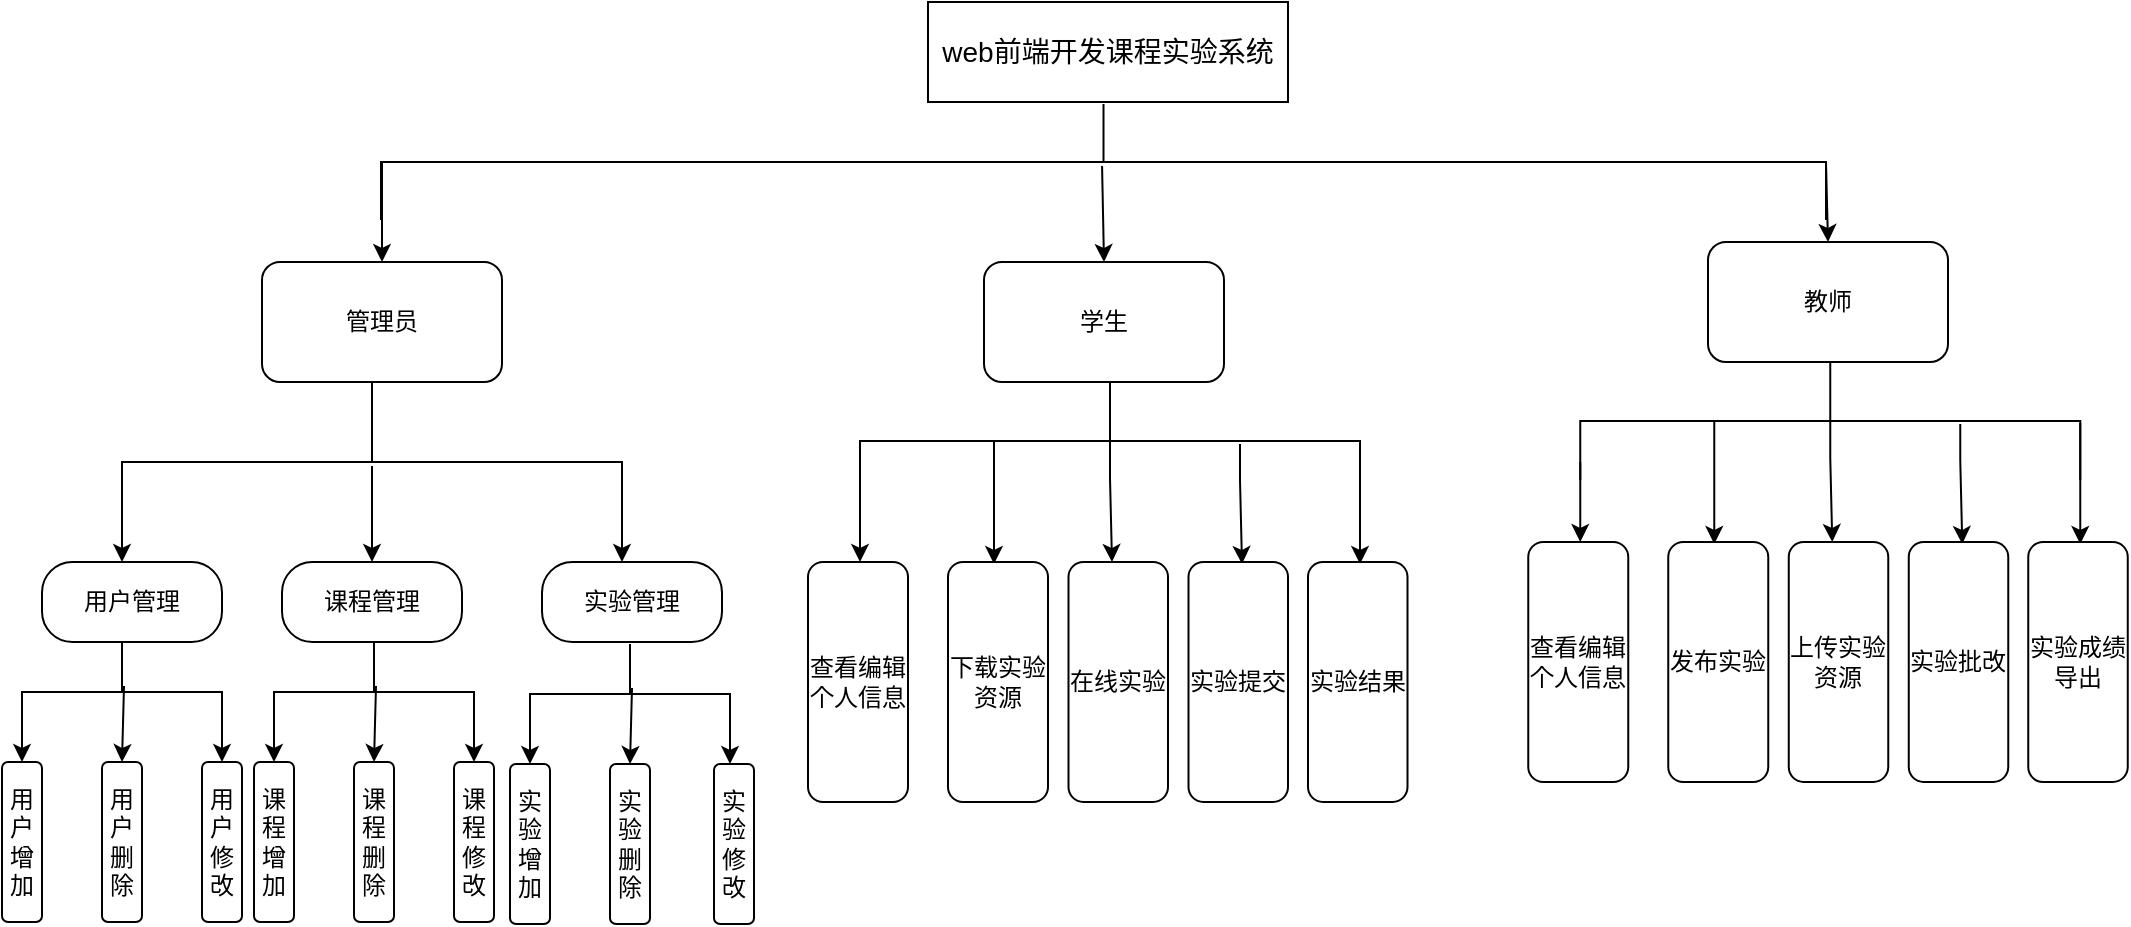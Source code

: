 <mxfile version="24.0.8" type="github">
  <diagram name="第 1 页" id="O0puUNbeElKO0M9egB0c">
    <mxGraphModel dx="2261" dy="772" grid="1" gridSize="10" guides="1" tooltips="1" connect="1" arrows="1" fold="1" page="1" pageScale="1" pageWidth="827" pageHeight="1169" math="0" shadow="0">
      <root>
        <mxCell id="0" />
        <mxCell id="1" parent="0" />
        <mxCell id="e2L_Nnnlv2MEoUU_Fil1-1" value="&lt;font style=&quot;font-size: 14px;&quot;&gt;web前端开发课程实验系统&lt;/font&gt;" style="rounded=0;whiteSpace=wrap;html=1;" parent="1" vertex="1">
          <mxGeometry x="300" y="160" width="180" height="50" as="geometry" />
        </mxCell>
        <mxCell id="e2L_Nnnlv2MEoUU_Fil1-2" value="" style="strokeWidth=1;html=1;shape=mxgraph.flowchart.annotation_2;align=left;labelPosition=right;pointerEvents=1;rotation=90;" parent="1" vertex="1">
          <mxGeometry x="358.75" y="-121.25" width="58" height="722.5" as="geometry" />
        </mxCell>
        <mxCell id="e2L_Nnnlv2MEoUU_Fil1-6" value="" style="endArrow=classic;html=1;rounded=0;entryX=0.5;entryY=0;entryDx=0;entryDy=0;" parent="1" target="e2L_Nnnlv2MEoUU_Fil1-10" edge="1">
          <mxGeometry width="50" height="50" relative="1" as="geometry">
            <mxPoint x="27" y="240" as="sourcePoint" />
            <mxPoint x="66" y="280" as="targetPoint" />
          </mxGeometry>
        </mxCell>
        <mxCell id="e2L_Nnnlv2MEoUU_Fil1-7" value="" style="endArrow=classic;html=1;rounded=0;exitX=0.5;exitY=0;exitDx=0;exitDy=0;exitPerimeter=0;" parent="1" source="e2L_Nnnlv2MEoUU_Fil1-2" edge="1">
          <mxGeometry width="50" height="50" relative="1" as="geometry">
            <mxPoint x="410" y="420" as="sourcePoint" />
            <mxPoint x="750" y="280" as="targetPoint" />
          </mxGeometry>
        </mxCell>
        <mxCell id="e2L_Nnnlv2MEoUU_Fil1-8" value="教师" style="rounded=1;whiteSpace=wrap;html=1;" parent="1" vertex="1">
          <mxGeometry x="690" y="280" width="120" height="60" as="geometry" />
        </mxCell>
        <mxCell id="e2L_Nnnlv2MEoUU_Fil1-9" value="学生" style="rounded=1;whiteSpace=wrap;html=1;" parent="1" vertex="1">
          <mxGeometry x="328" y="290" width="120" height="60" as="geometry" />
        </mxCell>
        <mxCell id="e2L_Nnnlv2MEoUU_Fil1-10" value="管理员" style="rounded=1;whiteSpace=wrap;html=1;" parent="1" vertex="1">
          <mxGeometry x="-33" y="290" width="120" height="60" as="geometry" />
        </mxCell>
        <mxCell id="e2L_Nnnlv2MEoUU_Fil1-14" value="" style="strokeWidth=1;html=1;shape=mxgraph.flowchart.annotation_2;align=left;labelPosition=right;pointerEvents=1;direction=south;" parent="1" vertex="1">
          <mxGeometry x="-103" y="350" width="250" height="80" as="geometry" />
        </mxCell>
        <mxCell id="e2L_Nnnlv2MEoUU_Fil1-15" value="用户管理" style="rounded=1;whiteSpace=wrap;html=1;direction=south;arcSize=38;" parent="1" vertex="1">
          <mxGeometry x="-143" y="440" width="90" height="40" as="geometry" />
        </mxCell>
        <mxCell id="e2L_Nnnlv2MEoUU_Fil1-16" value="" style="endArrow=classic;html=1;rounded=0;exitX=0.5;exitY=1;exitDx=0;exitDy=0;exitPerimeter=0;" parent="1" source="e2L_Nnnlv2MEoUU_Fil1-14" edge="1">
          <mxGeometry width="50" height="50" relative="1" as="geometry">
            <mxPoint x="317" y="370" as="sourcePoint" />
            <mxPoint x="-103" y="440" as="targetPoint" />
          </mxGeometry>
        </mxCell>
        <mxCell id="e2L_Nnnlv2MEoUU_Fil1-18" value="" style="endArrow=classic;html=1;rounded=0;exitX=0.525;exitY=0.5;exitDx=0;exitDy=0;exitPerimeter=0;entryX=0;entryY=0.5;entryDx=0;entryDy=0;" parent="1" source="e2L_Nnnlv2MEoUU_Fil1-14" target="e2L_Nnnlv2MEoUU_Fil1-20" edge="1">
          <mxGeometry width="50" height="50" relative="1" as="geometry">
            <mxPoint x="317" y="370" as="sourcePoint" />
            <mxPoint x="207" y="420" as="targetPoint" />
          </mxGeometry>
        </mxCell>
        <mxCell id="e2L_Nnnlv2MEoUU_Fil1-20" value="课程管理" style="rounded=1;whiteSpace=wrap;html=1;direction=south;arcSize=38;" parent="1" vertex="1">
          <mxGeometry x="-23" y="440" width="90" height="40" as="geometry" />
        </mxCell>
        <mxCell id="e2L_Nnnlv2MEoUU_Fil1-21" value="" style="endArrow=classic;html=1;rounded=0;exitX=0.5;exitY=0;exitDx=0;exitDy=0;exitPerimeter=0;" parent="1" source="e2L_Nnnlv2MEoUU_Fil1-14" edge="1">
          <mxGeometry width="50" height="50" relative="1" as="geometry">
            <mxPoint x="317" y="370" as="sourcePoint" />
            <mxPoint x="147" y="440" as="targetPoint" />
          </mxGeometry>
        </mxCell>
        <mxCell id="e2L_Nnnlv2MEoUU_Fil1-22" value="实验管理" style="rounded=1;whiteSpace=wrap;html=1;direction=south;arcSize=38;" parent="1" vertex="1">
          <mxGeometry x="107" y="440" width="90" height="40" as="geometry" />
        </mxCell>
        <mxCell id="e2L_Nnnlv2MEoUU_Fil1-23" value="" style="strokeWidth=1;html=1;shape=mxgraph.flowchart.annotation_2;align=left;labelPosition=right;pointerEvents=1;direction=south;" parent="1" vertex="1">
          <mxGeometry x="-153" y="480" width="100" height="50" as="geometry" />
        </mxCell>
        <mxCell id="e2L_Nnnlv2MEoUU_Fil1-24" value="用户增加" style="rounded=1;whiteSpace=wrap;html=1;direction=south;" parent="1" vertex="1">
          <mxGeometry x="-163" y="540" width="20" height="80" as="geometry" />
        </mxCell>
        <mxCell id="e2L_Nnnlv2MEoUU_Fil1-26" value="" style="endArrow=classic;html=1;rounded=0;exitX=0.5;exitY=1;exitDx=0;exitDy=0;exitPerimeter=0;" parent="1" source="e2L_Nnnlv2MEoUU_Fil1-23" edge="1">
          <mxGeometry width="50" height="50" relative="1" as="geometry">
            <mxPoint x="317" y="370" as="sourcePoint" />
            <mxPoint x="-153" y="540" as="targetPoint" />
          </mxGeometry>
        </mxCell>
        <mxCell id="e2L_Nnnlv2MEoUU_Fil1-27" value="用户&lt;div&gt;删除&lt;/div&gt;" style="rounded=1;whiteSpace=wrap;html=1;direction=south;" parent="1" vertex="1">
          <mxGeometry x="-113" y="540" width="20" height="80" as="geometry" />
        </mxCell>
        <mxCell id="e2L_Nnnlv2MEoUU_Fil1-28" value="用户&lt;div&gt;修改&lt;/div&gt;" style="rounded=1;whiteSpace=wrap;html=1;direction=south;" parent="1" vertex="1">
          <mxGeometry x="-63" y="540" width="20" height="80" as="geometry" />
        </mxCell>
        <mxCell id="e2L_Nnnlv2MEoUU_Fil1-29" value="" style="endArrow=classic;html=1;rounded=0;exitX=0.5;exitY=0;exitDx=0;exitDy=0;exitPerimeter=0;" parent="1" source="e2L_Nnnlv2MEoUU_Fil1-23" edge="1">
          <mxGeometry width="50" height="50" relative="1" as="geometry">
            <mxPoint x="317" y="370" as="sourcePoint" />
            <mxPoint x="-53" y="540" as="targetPoint" />
          </mxGeometry>
        </mxCell>
        <mxCell id="e2L_Nnnlv2MEoUU_Fil1-30" value="" style="endArrow=classic;html=1;rounded=0;entryX=0;entryY=0.5;entryDx=0;entryDy=0;exitX=0.44;exitY=0.49;exitDx=0;exitDy=0;exitPerimeter=0;" parent="1" source="e2L_Nnnlv2MEoUU_Fil1-23" target="e2L_Nnnlv2MEoUU_Fil1-27" edge="1">
          <mxGeometry width="50" height="50" relative="1" as="geometry">
            <mxPoint x="-103" y="510" as="sourcePoint" />
            <mxPoint x="367" y="320" as="targetPoint" />
          </mxGeometry>
        </mxCell>
        <mxCell id="e2L_Nnnlv2MEoUU_Fil1-31" value="" style="strokeWidth=1;html=1;shape=mxgraph.flowchart.annotation_2;align=left;labelPosition=right;pointerEvents=1;direction=south;" parent="1" vertex="1">
          <mxGeometry x="-27" y="480" width="100" height="50" as="geometry" />
        </mxCell>
        <mxCell id="e2L_Nnnlv2MEoUU_Fil1-32" value="课程增加" style="rounded=1;whiteSpace=wrap;html=1;direction=south;" parent="1" vertex="1">
          <mxGeometry x="-37" y="540" width="20" height="80" as="geometry" />
        </mxCell>
        <mxCell id="e2L_Nnnlv2MEoUU_Fil1-33" value="" style="endArrow=classic;html=1;rounded=0;exitX=0.5;exitY=1;exitDx=0;exitDy=0;exitPerimeter=0;" parent="1" source="e2L_Nnnlv2MEoUU_Fil1-31" edge="1">
          <mxGeometry width="50" height="50" relative="1" as="geometry">
            <mxPoint x="443" y="370" as="sourcePoint" />
            <mxPoint x="-27" y="540" as="targetPoint" />
          </mxGeometry>
        </mxCell>
        <mxCell id="e2L_Nnnlv2MEoUU_Fil1-34" value="&lt;span style=&quot;background-color: initial;&quot;&gt;课程删除&lt;/span&gt;" style="rounded=1;whiteSpace=wrap;html=1;direction=south;" parent="1" vertex="1">
          <mxGeometry x="13" y="540" width="20" height="80" as="geometry" />
        </mxCell>
        <mxCell id="e2L_Nnnlv2MEoUU_Fil1-35" value="&lt;span style=&quot;background-color: initial;&quot;&gt;课程修改&lt;/span&gt;" style="rounded=1;whiteSpace=wrap;html=1;direction=south;" parent="1" vertex="1">
          <mxGeometry x="63" y="540" width="20" height="80" as="geometry" />
        </mxCell>
        <mxCell id="e2L_Nnnlv2MEoUU_Fil1-36" value="" style="endArrow=classic;html=1;rounded=0;exitX=0.5;exitY=0;exitDx=0;exitDy=0;exitPerimeter=0;" parent="1" source="e2L_Nnnlv2MEoUU_Fil1-31" edge="1">
          <mxGeometry width="50" height="50" relative="1" as="geometry">
            <mxPoint x="443" y="370" as="sourcePoint" />
            <mxPoint x="73" y="540" as="targetPoint" />
          </mxGeometry>
        </mxCell>
        <mxCell id="e2L_Nnnlv2MEoUU_Fil1-37" value="" style="endArrow=classic;html=1;rounded=0;entryX=0;entryY=0.5;entryDx=0;entryDy=0;exitX=0.44;exitY=0.49;exitDx=0;exitDy=0;exitPerimeter=0;" parent="1" source="e2L_Nnnlv2MEoUU_Fil1-31" target="e2L_Nnnlv2MEoUU_Fil1-34" edge="1">
          <mxGeometry width="50" height="50" relative="1" as="geometry">
            <mxPoint x="23" y="510" as="sourcePoint" />
            <mxPoint x="493" y="320" as="targetPoint" />
          </mxGeometry>
        </mxCell>
        <mxCell id="e2L_Nnnlv2MEoUU_Fil1-38" value="" style="strokeWidth=1;html=1;shape=mxgraph.flowchart.annotation_2;align=left;labelPosition=right;pointerEvents=1;direction=south;" parent="1" vertex="1">
          <mxGeometry x="101" y="481" width="100" height="50" as="geometry" />
        </mxCell>
        <mxCell id="e2L_Nnnlv2MEoUU_Fil1-39" value="实验增加" style="rounded=1;whiteSpace=wrap;html=1;direction=south;" parent="1" vertex="1">
          <mxGeometry x="91" y="541" width="20" height="80" as="geometry" />
        </mxCell>
        <mxCell id="e2L_Nnnlv2MEoUU_Fil1-40" value="" style="endArrow=classic;html=1;rounded=0;exitX=0.5;exitY=1;exitDx=0;exitDy=0;exitPerimeter=0;" parent="1" source="e2L_Nnnlv2MEoUU_Fil1-38" edge="1">
          <mxGeometry width="50" height="50" relative="1" as="geometry">
            <mxPoint x="571" y="371" as="sourcePoint" />
            <mxPoint x="101" y="541" as="targetPoint" />
          </mxGeometry>
        </mxCell>
        <mxCell id="e2L_Nnnlv2MEoUU_Fil1-41" value="&lt;span style=&quot;background-color: initial;&quot;&gt;实验删除&lt;/span&gt;" style="rounded=1;whiteSpace=wrap;html=1;direction=south;" parent="1" vertex="1">
          <mxGeometry x="141" y="541" width="20" height="80" as="geometry" />
        </mxCell>
        <mxCell id="e2L_Nnnlv2MEoUU_Fil1-42" value="&lt;span style=&quot;background-color: initial;&quot;&gt;实验修改&lt;/span&gt;" style="rounded=1;whiteSpace=wrap;html=1;direction=south;" parent="1" vertex="1">
          <mxGeometry x="193" y="541" width="20" height="80" as="geometry" />
        </mxCell>
        <mxCell id="e2L_Nnnlv2MEoUU_Fil1-43" value="" style="endArrow=classic;html=1;rounded=0;exitX=0.5;exitY=0;exitDx=0;exitDy=0;exitPerimeter=0;" parent="1" source="e2L_Nnnlv2MEoUU_Fil1-38" edge="1">
          <mxGeometry width="50" height="50" relative="1" as="geometry">
            <mxPoint x="571" y="371" as="sourcePoint" />
            <mxPoint x="201" y="541" as="targetPoint" />
          </mxGeometry>
        </mxCell>
        <mxCell id="e2L_Nnnlv2MEoUU_Fil1-44" value="" style="endArrow=classic;html=1;rounded=0;entryX=0;entryY=0.5;entryDx=0;entryDy=0;exitX=0.44;exitY=0.49;exitDx=0;exitDy=0;exitPerimeter=0;" parent="1" source="e2L_Nnnlv2MEoUU_Fil1-38" target="e2L_Nnnlv2MEoUU_Fil1-41" edge="1">
          <mxGeometry width="50" height="50" relative="1" as="geometry">
            <mxPoint x="151" y="511" as="sourcePoint" />
            <mxPoint x="621" y="321" as="targetPoint" />
          </mxGeometry>
        </mxCell>
        <mxCell id="e2L_Nnnlv2MEoUU_Fil1-45" value="" style="strokeWidth=1;html=1;shape=mxgraph.flowchart.annotation_2;align=left;labelPosition=right;pointerEvents=1;direction=south;" parent="1" vertex="1">
          <mxGeometry x="266" y="350" width="250" height="59" as="geometry" />
        </mxCell>
        <mxCell id="e2L_Nnnlv2MEoUU_Fil1-47" value="" style="endArrow=classic;html=1;rounded=0;exitX=0.5;exitY=1;exitDx=0;exitDy=0;exitPerimeter=0;" parent="1" edge="1">
          <mxGeometry width="50" height="50" relative="1" as="geometry">
            <mxPoint x="266" y="400" as="sourcePoint" />
            <mxPoint x="266" y="440" as="targetPoint" />
          </mxGeometry>
        </mxCell>
        <mxCell id="e2L_Nnnlv2MEoUU_Fil1-48" value="" style="endArrow=classic;html=1;rounded=0;entryX=0;entryY=0.5;entryDx=0;entryDy=0;" parent="1" edge="1">
          <mxGeometry width="50" height="50" relative="1" as="geometry">
            <mxPoint x="333" y="380" as="sourcePoint" />
            <mxPoint x="333" y="441" as="targetPoint" />
          </mxGeometry>
        </mxCell>
        <mxCell id="e2L_Nnnlv2MEoUU_Fil1-50" value="" style="endArrow=classic;html=1;rounded=0;exitX=0.5;exitY=0;exitDx=0;exitDy=0;exitPerimeter=0;" parent="1" edge="1">
          <mxGeometry width="50" height="50" relative="1" as="geometry">
            <mxPoint x="516" y="380.5" as="sourcePoint" />
            <mxPoint x="516" y="441" as="targetPoint" />
          </mxGeometry>
        </mxCell>
        <mxCell id="e2L_Nnnlv2MEoUU_Fil1-54" value="" style="endArrow=classic;html=1;rounded=0;exitX=0.534;exitY=0.501;exitDx=0;exitDy=0;exitPerimeter=0;entryX=0.5;entryY=0;entryDx=0;entryDy=0;" parent="1" source="e2L_Nnnlv2MEoUU_Fil1-2" target="e2L_Nnnlv2MEoUU_Fil1-9" edge="1">
          <mxGeometry width="50" height="50" relative="1" as="geometry">
            <mxPoint x="430" y="420" as="sourcePoint" />
            <mxPoint x="387" y="300" as="targetPoint" />
          </mxGeometry>
        </mxCell>
        <mxCell id="kPGFxgxvTqpgcO3hLADZ-2" value="查看编辑个人信息" style="rounded=1;whiteSpace=wrap;html=1;direction=south;" vertex="1" parent="1">
          <mxGeometry x="240" y="440" width="50" height="120" as="geometry" />
        </mxCell>
        <mxCell id="kPGFxgxvTqpgcO3hLADZ-3" value="下载实验资源" style="rounded=1;whiteSpace=wrap;html=1;direction=south;" vertex="1" parent="1">
          <mxGeometry x="310" y="440" width="50" height="120" as="geometry" />
        </mxCell>
        <mxCell id="kPGFxgxvTqpgcO3hLADZ-4" value="" style="endArrow=classic;html=1;rounded=0;exitX=0.542;exitY=0.504;exitDx=0;exitDy=0;exitPerimeter=0;" edge="1" parent="1">
          <mxGeometry width="50" height="50" relative="1" as="geometry">
            <mxPoint x="391" y="379.978" as="sourcePoint" />
            <mxPoint x="392" y="440" as="targetPoint" />
            <Array as="points">
              <mxPoint x="391" y="398" />
            </Array>
          </mxGeometry>
        </mxCell>
        <mxCell id="kPGFxgxvTqpgcO3hLADZ-6" value="在线实验" style="rounded=1;whiteSpace=wrap;html=1;direction=south;" vertex="1" parent="1">
          <mxGeometry x="370.25" y="440" width="49.75" height="120" as="geometry" />
        </mxCell>
        <mxCell id="kPGFxgxvTqpgcO3hLADZ-7" value="" style="endArrow=classic;html=1;rounded=0;exitX=0.542;exitY=0.504;exitDx=0;exitDy=0;exitPerimeter=0;" edge="1" parent="1">
          <mxGeometry width="50" height="50" relative="1" as="geometry">
            <mxPoint x="456" y="380.978" as="sourcePoint" />
            <mxPoint x="457" y="441" as="targetPoint" />
            <Array as="points">
              <mxPoint x="456" y="399" />
            </Array>
          </mxGeometry>
        </mxCell>
        <mxCell id="kPGFxgxvTqpgcO3hLADZ-8" value="实验提交" style="rounded=1;whiteSpace=wrap;html=1;direction=south;" vertex="1" parent="1">
          <mxGeometry x="430.25" y="440" width="49.75" height="120" as="geometry" />
        </mxCell>
        <mxCell id="kPGFxgxvTqpgcO3hLADZ-9" value="实验结果" style="rounded=1;whiteSpace=wrap;html=1;direction=south;" vertex="1" parent="1">
          <mxGeometry x="490" y="440" width="49.75" height="120" as="geometry" />
        </mxCell>
        <mxCell id="kPGFxgxvTqpgcO3hLADZ-10" value="" style="strokeWidth=1;html=1;shape=mxgraph.flowchart.annotation_2;align=left;labelPosition=right;pointerEvents=1;direction=south;" vertex="1" parent="1">
          <mxGeometry x="626.13" y="340" width="250" height="59" as="geometry" />
        </mxCell>
        <mxCell id="kPGFxgxvTqpgcO3hLADZ-11" value="" style="endArrow=classic;html=1;rounded=0;exitX=0.5;exitY=1;exitDx=0;exitDy=0;exitPerimeter=0;" edge="1" parent="1">
          <mxGeometry width="50" height="50" relative="1" as="geometry">
            <mxPoint x="626.13" y="390" as="sourcePoint" />
            <mxPoint x="626.13" y="430" as="targetPoint" />
          </mxGeometry>
        </mxCell>
        <mxCell id="kPGFxgxvTqpgcO3hLADZ-12" value="" style="endArrow=classic;html=1;rounded=0;entryX=0;entryY=0.5;entryDx=0;entryDy=0;" edge="1" parent="1">
          <mxGeometry width="50" height="50" relative="1" as="geometry">
            <mxPoint x="693.13" y="370" as="sourcePoint" />
            <mxPoint x="693.13" y="431" as="targetPoint" />
          </mxGeometry>
        </mxCell>
        <mxCell id="kPGFxgxvTqpgcO3hLADZ-13" value="" style="endArrow=classic;html=1;rounded=0;exitX=0.5;exitY=0;exitDx=0;exitDy=0;exitPerimeter=0;" edge="1" parent="1">
          <mxGeometry width="50" height="50" relative="1" as="geometry">
            <mxPoint x="876.13" y="370.5" as="sourcePoint" />
            <mxPoint x="876.13" y="431" as="targetPoint" />
          </mxGeometry>
        </mxCell>
        <mxCell id="kPGFxgxvTqpgcO3hLADZ-14" value="查看编辑个人信息" style="rounded=1;whiteSpace=wrap;html=1;direction=south;" vertex="1" parent="1">
          <mxGeometry x="600.13" y="430" width="50" height="120" as="geometry" />
        </mxCell>
        <mxCell id="kPGFxgxvTqpgcO3hLADZ-15" value="发布实验" style="rounded=1;whiteSpace=wrap;html=1;direction=south;" vertex="1" parent="1">
          <mxGeometry x="670.13" y="430" width="50" height="120" as="geometry" />
        </mxCell>
        <mxCell id="kPGFxgxvTqpgcO3hLADZ-16" value="" style="endArrow=classic;html=1;rounded=0;exitX=0.542;exitY=0.504;exitDx=0;exitDy=0;exitPerimeter=0;" edge="1" parent="1">
          <mxGeometry width="50" height="50" relative="1" as="geometry">
            <mxPoint x="751.13" y="369.978" as="sourcePoint" />
            <mxPoint x="752.13" y="430" as="targetPoint" />
            <Array as="points">
              <mxPoint x="751.13" y="388" />
            </Array>
          </mxGeometry>
        </mxCell>
        <mxCell id="kPGFxgxvTqpgcO3hLADZ-17" value="上传实验资源" style="rounded=1;whiteSpace=wrap;html=1;direction=south;" vertex="1" parent="1">
          <mxGeometry x="730.38" y="430" width="49.75" height="120" as="geometry" />
        </mxCell>
        <mxCell id="kPGFxgxvTqpgcO3hLADZ-18" value="" style="endArrow=classic;html=1;rounded=0;exitX=0.542;exitY=0.504;exitDx=0;exitDy=0;exitPerimeter=0;" edge="1" parent="1">
          <mxGeometry width="50" height="50" relative="1" as="geometry">
            <mxPoint x="816.13" y="370.978" as="sourcePoint" />
            <mxPoint x="817.13" y="431" as="targetPoint" />
            <Array as="points">
              <mxPoint x="816.13" y="389" />
            </Array>
          </mxGeometry>
        </mxCell>
        <mxCell id="kPGFxgxvTqpgcO3hLADZ-19" value="实验批改" style="rounded=1;whiteSpace=wrap;html=1;direction=south;" vertex="1" parent="1">
          <mxGeometry x="790.38" y="430" width="49.75" height="120" as="geometry" />
        </mxCell>
        <mxCell id="kPGFxgxvTqpgcO3hLADZ-20" value="实验成绩导出" style="rounded=1;whiteSpace=wrap;html=1;direction=south;" vertex="1" parent="1">
          <mxGeometry x="850.13" y="430" width="49.75" height="120" as="geometry" />
        </mxCell>
      </root>
    </mxGraphModel>
  </diagram>
</mxfile>
